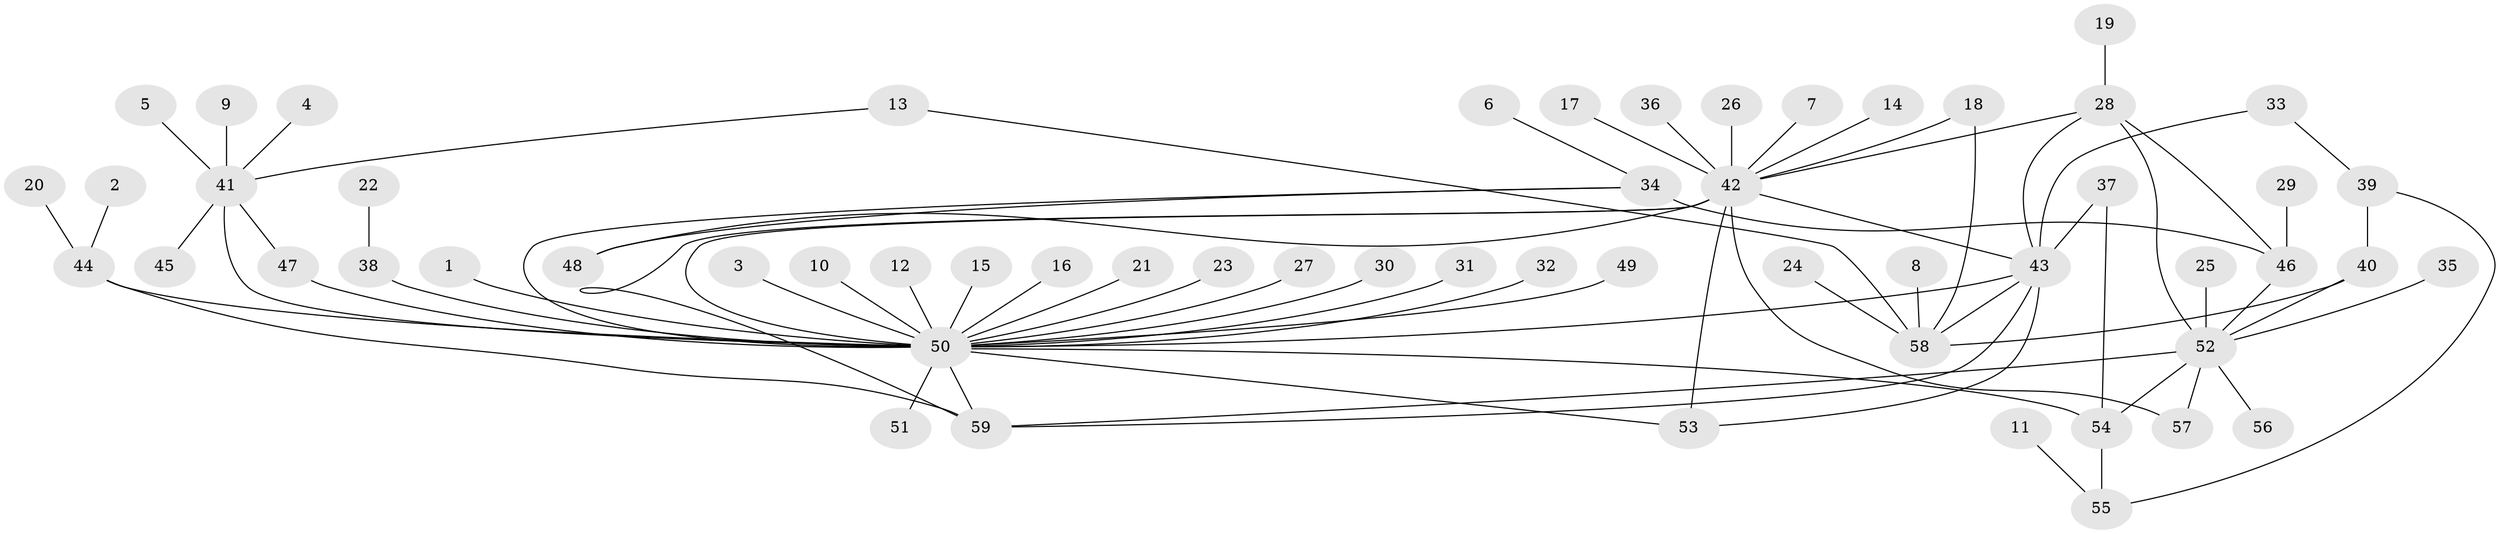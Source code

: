 // original degree distribution, {8: 0.008547008547008548, 2: 0.2222222222222222, 25: 0.008547008547008548, 1: 0.49572649572649574, 3: 0.1282051282051282, 5: 0.042735042735042736, 15: 0.008547008547008548, 4: 0.042735042735042736, 6: 0.02564102564102564, 7: 0.008547008547008548, 11: 0.008547008547008548}
// Generated by graph-tools (version 1.1) at 2025/49/03/09/25 03:49:57]
// undirected, 59 vertices, 78 edges
graph export_dot {
graph [start="1"]
  node [color=gray90,style=filled];
  1;
  2;
  3;
  4;
  5;
  6;
  7;
  8;
  9;
  10;
  11;
  12;
  13;
  14;
  15;
  16;
  17;
  18;
  19;
  20;
  21;
  22;
  23;
  24;
  25;
  26;
  27;
  28;
  29;
  30;
  31;
  32;
  33;
  34;
  35;
  36;
  37;
  38;
  39;
  40;
  41;
  42;
  43;
  44;
  45;
  46;
  47;
  48;
  49;
  50;
  51;
  52;
  53;
  54;
  55;
  56;
  57;
  58;
  59;
  1 -- 50 [weight=1.0];
  2 -- 44 [weight=1.0];
  3 -- 50 [weight=1.0];
  4 -- 41 [weight=1.0];
  5 -- 41 [weight=1.0];
  6 -- 34 [weight=1.0];
  7 -- 42 [weight=1.0];
  8 -- 58 [weight=1.0];
  9 -- 41 [weight=1.0];
  10 -- 50 [weight=1.0];
  11 -- 55 [weight=1.0];
  12 -- 50 [weight=1.0];
  13 -- 41 [weight=1.0];
  13 -- 58 [weight=1.0];
  14 -- 42 [weight=1.0];
  15 -- 50 [weight=1.0];
  16 -- 50 [weight=1.0];
  17 -- 42 [weight=1.0];
  18 -- 42 [weight=1.0];
  18 -- 58 [weight=1.0];
  19 -- 28 [weight=1.0];
  20 -- 44 [weight=1.0];
  21 -- 50 [weight=1.0];
  22 -- 38 [weight=1.0];
  23 -- 50 [weight=1.0];
  24 -- 58 [weight=1.0];
  25 -- 52 [weight=1.0];
  26 -- 42 [weight=1.0];
  27 -- 50 [weight=1.0];
  28 -- 42 [weight=1.0];
  28 -- 43 [weight=1.0];
  28 -- 46 [weight=1.0];
  28 -- 52 [weight=1.0];
  29 -- 46 [weight=1.0];
  30 -- 50 [weight=1.0];
  31 -- 50 [weight=1.0];
  32 -- 50 [weight=1.0];
  33 -- 39 [weight=1.0];
  33 -- 43 [weight=1.0];
  34 -- 46 [weight=1.0];
  34 -- 48 [weight=1.0];
  34 -- 50 [weight=1.0];
  35 -- 52 [weight=1.0];
  36 -- 42 [weight=1.0];
  37 -- 43 [weight=1.0];
  37 -- 54 [weight=1.0];
  38 -- 50 [weight=1.0];
  39 -- 40 [weight=1.0];
  39 -- 55 [weight=1.0];
  40 -- 52 [weight=1.0];
  40 -- 58 [weight=1.0];
  41 -- 45 [weight=1.0];
  41 -- 47 [weight=1.0];
  41 -- 50 [weight=2.0];
  42 -- 43 [weight=1.0];
  42 -- 48 [weight=1.0];
  42 -- 50 [weight=1.0];
  42 -- 53 [weight=1.0];
  42 -- 57 [weight=1.0];
  42 -- 59 [weight=1.0];
  43 -- 50 [weight=1.0];
  43 -- 53 [weight=1.0];
  43 -- 58 [weight=1.0];
  43 -- 59 [weight=1.0];
  44 -- 50 [weight=2.0];
  44 -- 59 [weight=1.0];
  46 -- 52 [weight=1.0];
  47 -- 50 [weight=1.0];
  49 -- 50 [weight=1.0];
  50 -- 51 [weight=1.0];
  50 -- 53 [weight=1.0];
  50 -- 54 [weight=1.0];
  50 -- 59 [weight=1.0];
  52 -- 54 [weight=1.0];
  52 -- 56 [weight=1.0];
  52 -- 57 [weight=1.0];
  52 -- 59 [weight=1.0];
  54 -- 55 [weight=1.0];
}
